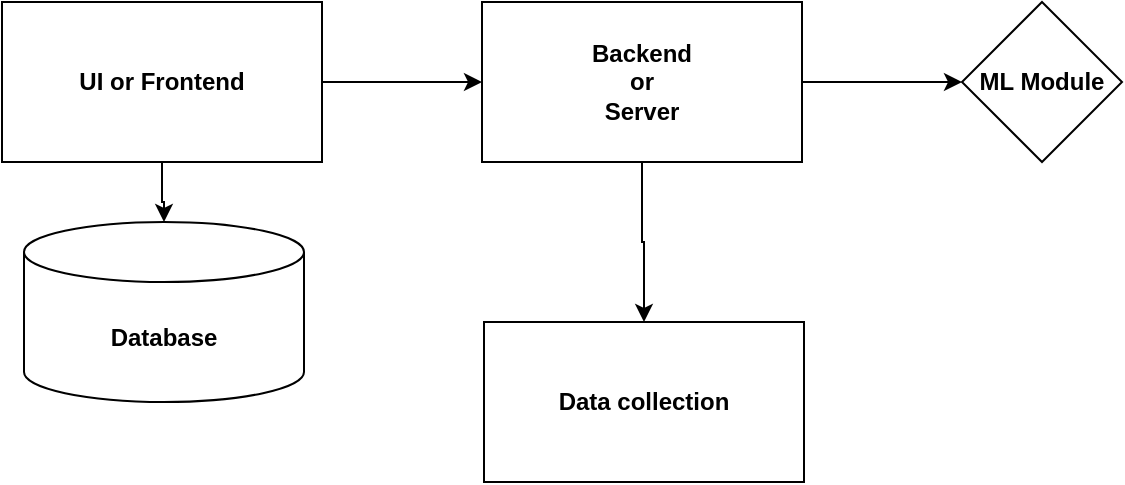 <mxfile version="22.0.0" type="github">
  <diagram name="Page-1" id="2POhUcqdO5RGU-3DeZ7H">
    <mxGraphModel dx="1461" dy="685" grid="1" gridSize="10" guides="1" tooltips="1" connect="1" arrows="1" fold="1" page="1" pageScale="1" pageWidth="850" pageHeight="1100" math="0" shadow="0">
      <root>
        <mxCell id="0" />
        <mxCell id="1" parent="0" />
        <mxCell id="EVL2hE1DPnsg715I9qZd-3" style="edgeStyle=orthogonalEdgeStyle;rounded=0;orthogonalLoop=1;jettySize=auto;html=1;exitX=1;exitY=0.5;exitDx=0;exitDy=0;" edge="1" parent="1" source="EVL2hE1DPnsg715I9qZd-2" target="EVL2hE1DPnsg715I9qZd-4">
          <mxGeometry relative="1" as="geometry">
            <mxPoint x="359" y="80" as="targetPoint" />
          </mxGeometry>
        </mxCell>
        <mxCell id="EVL2hE1DPnsg715I9qZd-8" style="edgeStyle=orthogonalEdgeStyle;rounded=0;orthogonalLoop=1;jettySize=auto;html=1;exitX=0.5;exitY=1;exitDx=0;exitDy=0;" edge="1" parent="1" source="EVL2hE1DPnsg715I9qZd-2" target="EVL2hE1DPnsg715I9qZd-9">
          <mxGeometry relative="1" as="geometry">
            <mxPoint x="199" y="200" as="targetPoint" />
          </mxGeometry>
        </mxCell>
        <mxCell id="EVL2hE1DPnsg715I9qZd-2" value="&lt;b&gt;UI or Frontend&lt;/b&gt;" style="rounded=0;whiteSpace=wrap;html=1;" vertex="1" parent="1">
          <mxGeometry x="119" y="40" width="160" height="80" as="geometry" />
        </mxCell>
        <mxCell id="EVL2hE1DPnsg715I9qZd-5" style="edgeStyle=orthogonalEdgeStyle;rounded=0;orthogonalLoop=1;jettySize=auto;html=1;" edge="1" parent="1" source="EVL2hE1DPnsg715I9qZd-4">
          <mxGeometry relative="1" as="geometry">
            <mxPoint x="599" y="80" as="targetPoint" />
          </mxGeometry>
        </mxCell>
        <mxCell id="EVL2hE1DPnsg715I9qZd-15" value="" style="edgeStyle=orthogonalEdgeStyle;rounded=0;orthogonalLoop=1;jettySize=auto;html=1;" edge="1" parent="1" source="EVL2hE1DPnsg715I9qZd-4" target="EVL2hE1DPnsg715I9qZd-14">
          <mxGeometry relative="1" as="geometry" />
        </mxCell>
        <mxCell id="EVL2hE1DPnsg715I9qZd-4" value="&lt;b&gt;Backend&lt;br&gt;or&lt;br&gt;Server&lt;/b&gt;" style="rounded=0;whiteSpace=wrap;html=1;" vertex="1" parent="1">
          <mxGeometry x="359" y="40" width="160" height="80" as="geometry" />
        </mxCell>
        <mxCell id="EVL2hE1DPnsg715I9qZd-6" value="&lt;b&gt;ML Module&lt;/b&gt;" style="rhombus;whiteSpace=wrap;html=1;" vertex="1" parent="1">
          <mxGeometry x="599" y="40" width="80" height="80" as="geometry" />
        </mxCell>
        <mxCell id="EVL2hE1DPnsg715I9qZd-9" value="&lt;b&gt;Database&lt;/b&gt;" style="shape=cylinder3;whiteSpace=wrap;html=1;boundedLbl=1;backgroundOutline=1;size=15;" vertex="1" parent="1">
          <mxGeometry x="130" y="150" width="140" height="90" as="geometry" />
        </mxCell>
        <mxCell id="EVL2hE1DPnsg715I9qZd-14" value="&lt;b&gt;Data collection&lt;/b&gt;" style="whiteSpace=wrap;html=1;rounded=0;" vertex="1" parent="1">
          <mxGeometry x="360" y="200" width="160" height="80" as="geometry" />
        </mxCell>
      </root>
    </mxGraphModel>
  </diagram>
</mxfile>
